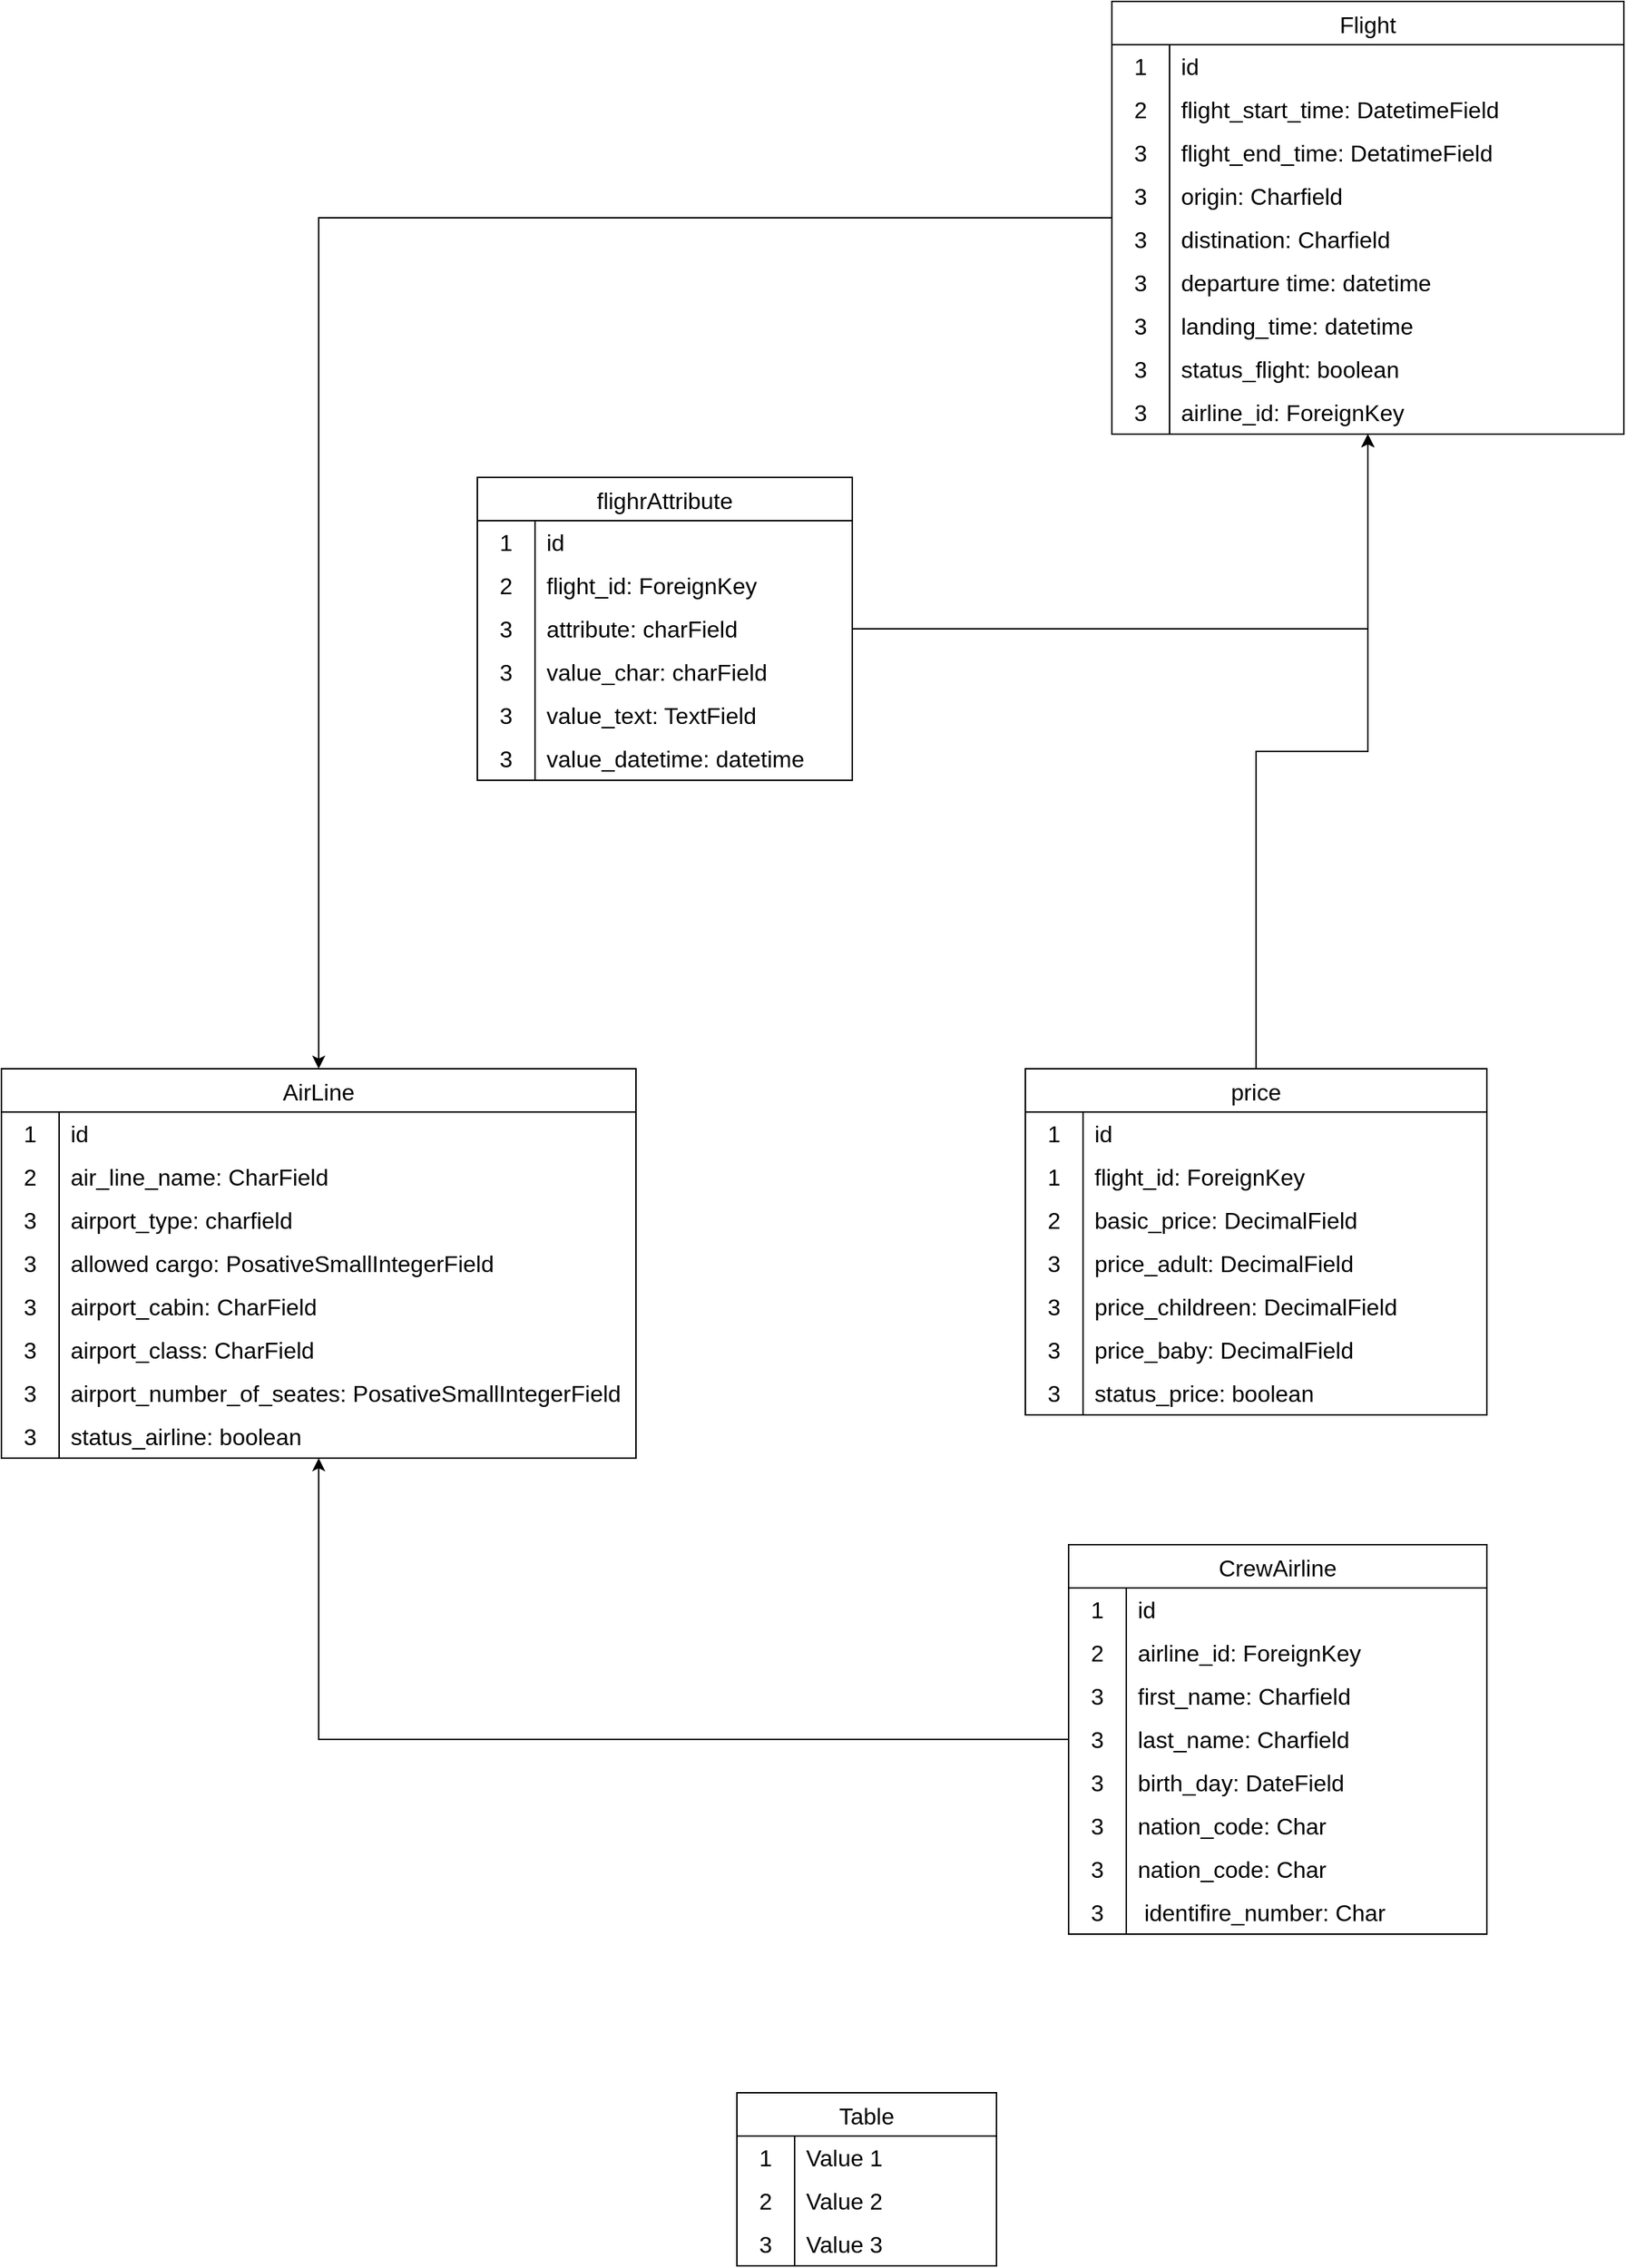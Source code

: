 <mxfile version="22.1.11" type="device">
  <diagram name="Page-1" id="PDwIBbPzkUpRuPKI7Tfd">
    <mxGraphModel dx="807" dy="2048" grid="1" gridSize="10" guides="1" tooltips="1" connect="1" arrows="1" fold="1" page="1" pageScale="1" pageWidth="850" pageHeight="1100" math="0" shadow="0">
      <root>
        <mxCell id="0" />
        <mxCell id="1" parent="0" />
        <mxCell id="KgHyJUjyDTd4CQBQtz7Q-69" style="edgeStyle=orthogonalEdgeStyle;rounded=0;orthogonalLoop=1;jettySize=auto;html=1;" edge="1" parent="1" source="1AEbzvdFoKIRBzBuiXER-100" target="KgHyJUjyDTd4CQBQtz7Q-26">
          <mxGeometry relative="1" as="geometry" />
        </mxCell>
        <mxCell id="1AEbzvdFoKIRBzBuiXER-100" value="flighrAttribute" style="shape=table;startSize=30;container=1;collapsible=0;childLayout=tableLayout;fixedRows=1;rowLines=0;fontStyle=0;strokeColor=default;fontSize=16;" parent="1" vertex="1">
          <mxGeometry x="370" y="-20" width="260" height="210" as="geometry" />
        </mxCell>
        <mxCell id="1AEbzvdFoKIRBzBuiXER-101" value="" style="shape=tableRow;horizontal=0;startSize=0;swimlaneHead=0;swimlaneBody=0;top=0;left=0;bottom=0;right=0;collapsible=0;dropTarget=0;fillColor=none;points=[[0,0.5],[1,0.5]];portConstraint=eastwest;strokeColor=inherit;fontSize=16;" parent="1AEbzvdFoKIRBzBuiXER-100" vertex="1">
          <mxGeometry y="30" width="260" height="30" as="geometry" />
        </mxCell>
        <mxCell id="1AEbzvdFoKIRBzBuiXER-102" value="1" style="shape=partialRectangle;html=1;whiteSpace=wrap;connectable=0;fillColor=none;top=0;left=0;bottom=0;right=0;overflow=hidden;pointerEvents=1;strokeColor=inherit;fontSize=16;" parent="1AEbzvdFoKIRBzBuiXER-101" vertex="1">
          <mxGeometry width="40" height="30" as="geometry">
            <mxRectangle width="40" height="30" as="alternateBounds" />
          </mxGeometry>
        </mxCell>
        <mxCell id="1AEbzvdFoKIRBzBuiXER-103" value="id" style="shape=partialRectangle;html=1;whiteSpace=wrap;connectable=0;fillColor=none;top=0;left=0;bottom=0;right=0;align=left;spacingLeft=6;overflow=hidden;strokeColor=inherit;fontSize=16;" parent="1AEbzvdFoKIRBzBuiXER-101" vertex="1">
          <mxGeometry x="40" width="220" height="30" as="geometry">
            <mxRectangle width="220" height="30" as="alternateBounds" />
          </mxGeometry>
        </mxCell>
        <mxCell id="1AEbzvdFoKIRBzBuiXER-104" value="" style="shape=tableRow;horizontal=0;startSize=0;swimlaneHead=0;swimlaneBody=0;top=0;left=0;bottom=0;right=0;collapsible=0;dropTarget=0;fillColor=none;points=[[0,0.5],[1,0.5]];portConstraint=eastwest;strokeColor=inherit;fontSize=16;" parent="1AEbzvdFoKIRBzBuiXER-100" vertex="1">
          <mxGeometry y="60" width="260" height="30" as="geometry" />
        </mxCell>
        <mxCell id="1AEbzvdFoKIRBzBuiXER-105" value="2" style="shape=partialRectangle;html=1;whiteSpace=wrap;connectable=0;fillColor=none;top=0;left=0;bottom=0;right=0;overflow=hidden;strokeColor=inherit;fontSize=16;" parent="1AEbzvdFoKIRBzBuiXER-104" vertex="1">
          <mxGeometry width="40" height="30" as="geometry">
            <mxRectangle width="40" height="30" as="alternateBounds" />
          </mxGeometry>
        </mxCell>
        <mxCell id="1AEbzvdFoKIRBzBuiXER-106" value="flight_id: ForeignKey" style="shape=partialRectangle;html=1;whiteSpace=wrap;connectable=0;fillColor=none;top=0;left=0;bottom=0;right=0;align=left;spacingLeft=6;overflow=hidden;strokeColor=inherit;fontSize=16;" parent="1AEbzvdFoKIRBzBuiXER-104" vertex="1">
          <mxGeometry x="40" width="220" height="30" as="geometry">
            <mxRectangle width="220" height="30" as="alternateBounds" />
          </mxGeometry>
        </mxCell>
        <mxCell id="1AEbzvdFoKIRBzBuiXER-107" value="" style="shape=tableRow;horizontal=0;startSize=0;swimlaneHead=0;swimlaneBody=0;top=0;left=0;bottom=0;right=0;collapsible=0;dropTarget=0;fillColor=none;points=[[0,0.5],[1,0.5]];portConstraint=eastwest;strokeColor=inherit;fontSize=16;" parent="1AEbzvdFoKIRBzBuiXER-100" vertex="1">
          <mxGeometry y="90" width="260" height="30" as="geometry" />
        </mxCell>
        <mxCell id="1AEbzvdFoKIRBzBuiXER-108" value="3" style="shape=partialRectangle;html=1;whiteSpace=wrap;connectable=0;fillColor=none;top=0;left=0;bottom=0;right=0;overflow=hidden;strokeColor=inherit;fontSize=16;" parent="1AEbzvdFoKIRBzBuiXER-107" vertex="1">
          <mxGeometry width="40" height="30" as="geometry">
            <mxRectangle width="40" height="30" as="alternateBounds" />
          </mxGeometry>
        </mxCell>
        <mxCell id="1AEbzvdFoKIRBzBuiXER-109" value="attribute: charField" style="shape=partialRectangle;html=1;whiteSpace=wrap;connectable=0;fillColor=none;top=0;left=0;bottom=0;right=0;align=left;spacingLeft=6;overflow=hidden;strokeColor=inherit;fontSize=16;" parent="1AEbzvdFoKIRBzBuiXER-107" vertex="1">
          <mxGeometry x="40" width="220" height="30" as="geometry">
            <mxRectangle width="220" height="30" as="alternateBounds" />
          </mxGeometry>
        </mxCell>
        <mxCell id="1AEbzvdFoKIRBzBuiXER-111" value="" style="shape=tableRow;horizontal=0;startSize=0;swimlaneHead=0;swimlaneBody=0;top=0;left=0;bottom=0;right=0;collapsible=0;dropTarget=0;fillColor=none;points=[[0,0.5],[1,0.5]];portConstraint=eastwest;strokeColor=inherit;fontSize=16;" parent="1AEbzvdFoKIRBzBuiXER-100" vertex="1">
          <mxGeometry y="120" width="260" height="30" as="geometry" />
        </mxCell>
        <mxCell id="1AEbzvdFoKIRBzBuiXER-112" value="3" style="shape=partialRectangle;html=1;whiteSpace=wrap;connectable=0;fillColor=none;top=0;left=0;bottom=0;right=0;overflow=hidden;strokeColor=inherit;fontSize=16;" parent="1AEbzvdFoKIRBzBuiXER-111" vertex="1">
          <mxGeometry width="40" height="30" as="geometry">
            <mxRectangle width="40" height="30" as="alternateBounds" />
          </mxGeometry>
        </mxCell>
        <mxCell id="1AEbzvdFoKIRBzBuiXER-113" value="value_char: charField" style="shape=partialRectangle;html=1;whiteSpace=wrap;connectable=0;fillColor=none;top=0;left=0;bottom=0;right=0;align=left;spacingLeft=6;overflow=hidden;strokeColor=inherit;fontSize=16;" parent="1AEbzvdFoKIRBzBuiXER-111" vertex="1">
          <mxGeometry x="40" width="220" height="30" as="geometry">
            <mxRectangle width="220" height="30" as="alternateBounds" />
          </mxGeometry>
        </mxCell>
        <mxCell id="dgAhitzL0VUzumJp4tl--3" value="" style="shape=tableRow;horizontal=0;startSize=0;swimlaneHead=0;swimlaneBody=0;top=0;left=0;bottom=0;right=0;collapsible=0;dropTarget=0;fillColor=none;points=[[0,0.5],[1,0.5]];portConstraint=eastwest;strokeColor=inherit;fontSize=16;" parent="1AEbzvdFoKIRBzBuiXER-100" vertex="1">
          <mxGeometry y="150" width="260" height="30" as="geometry" />
        </mxCell>
        <mxCell id="dgAhitzL0VUzumJp4tl--4" value="3" style="shape=partialRectangle;html=1;whiteSpace=wrap;connectable=0;fillColor=none;top=0;left=0;bottom=0;right=0;overflow=hidden;strokeColor=inherit;fontSize=16;" parent="dgAhitzL0VUzumJp4tl--3" vertex="1">
          <mxGeometry width="40" height="30" as="geometry">
            <mxRectangle width="40" height="30" as="alternateBounds" />
          </mxGeometry>
        </mxCell>
        <mxCell id="dgAhitzL0VUzumJp4tl--5" value="value_text: TextField" style="shape=partialRectangle;html=1;whiteSpace=wrap;connectable=0;fillColor=none;top=0;left=0;bottom=0;right=0;align=left;spacingLeft=6;overflow=hidden;strokeColor=inherit;fontSize=16;" parent="dgAhitzL0VUzumJp4tl--3" vertex="1">
          <mxGeometry x="40" width="220" height="30" as="geometry">
            <mxRectangle width="220" height="30" as="alternateBounds" />
          </mxGeometry>
        </mxCell>
        <mxCell id="dgAhitzL0VUzumJp4tl--6" value="" style="shape=tableRow;horizontal=0;startSize=0;swimlaneHead=0;swimlaneBody=0;top=0;left=0;bottom=0;right=0;collapsible=0;dropTarget=0;fillColor=none;points=[[0,0.5],[1,0.5]];portConstraint=eastwest;strokeColor=inherit;fontSize=16;" parent="1AEbzvdFoKIRBzBuiXER-100" vertex="1">
          <mxGeometry y="180" width="260" height="30" as="geometry" />
        </mxCell>
        <mxCell id="dgAhitzL0VUzumJp4tl--7" value="3" style="shape=partialRectangle;html=1;whiteSpace=wrap;connectable=0;fillColor=none;top=0;left=0;bottom=0;right=0;overflow=hidden;strokeColor=inherit;fontSize=16;" parent="dgAhitzL0VUzumJp4tl--6" vertex="1">
          <mxGeometry width="40" height="30" as="geometry">
            <mxRectangle width="40" height="30" as="alternateBounds" />
          </mxGeometry>
        </mxCell>
        <mxCell id="dgAhitzL0VUzumJp4tl--8" value="value_datetime: datetime" style="shape=partialRectangle;html=1;whiteSpace=wrap;connectable=0;fillColor=none;top=0;left=0;bottom=0;right=0;align=left;spacingLeft=6;overflow=hidden;strokeColor=inherit;fontSize=16;" parent="dgAhitzL0VUzumJp4tl--6" vertex="1">
          <mxGeometry x="40" width="220" height="30" as="geometry">
            <mxRectangle width="220" height="30" as="alternateBounds" />
          </mxGeometry>
        </mxCell>
        <mxCell id="1AEbzvdFoKIRBzBuiXER-117" value="AirLine" style="shape=table;startSize=30;container=1;collapsible=0;childLayout=tableLayout;fixedRows=1;rowLines=0;fontStyle=0;strokeColor=default;fontSize=16;" parent="1" vertex="1">
          <mxGeometry x="40" y="390" width="440" height="270.0" as="geometry" />
        </mxCell>
        <mxCell id="1AEbzvdFoKIRBzBuiXER-118" value="" style="shape=tableRow;horizontal=0;startSize=0;swimlaneHead=0;swimlaneBody=0;top=0;left=0;bottom=0;right=0;collapsible=0;dropTarget=0;fillColor=none;points=[[0,0.5],[1,0.5]];portConstraint=eastwest;strokeColor=inherit;fontSize=16;" parent="1AEbzvdFoKIRBzBuiXER-117" vertex="1">
          <mxGeometry y="30" width="440" height="30" as="geometry" />
        </mxCell>
        <mxCell id="1AEbzvdFoKIRBzBuiXER-119" value="1" style="shape=partialRectangle;html=1;whiteSpace=wrap;connectable=0;fillColor=none;top=0;left=0;bottom=0;right=0;overflow=hidden;pointerEvents=1;strokeColor=inherit;fontSize=16;" parent="1AEbzvdFoKIRBzBuiXER-118" vertex="1">
          <mxGeometry width="40" height="30" as="geometry">
            <mxRectangle width="40" height="30" as="alternateBounds" />
          </mxGeometry>
        </mxCell>
        <mxCell id="1AEbzvdFoKIRBzBuiXER-120" value="id" style="shape=partialRectangle;html=1;whiteSpace=wrap;connectable=0;fillColor=none;top=0;left=0;bottom=0;right=0;align=left;spacingLeft=6;overflow=hidden;strokeColor=inherit;fontSize=16;" parent="1AEbzvdFoKIRBzBuiXER-118" vertex="1">
          <mxGeometry x="40" width="400" height="30" as="geometry">
            <mxRectangle width="400" height="30" as="alternateBounds" />
          </mxGeometry>
        </mxCell>
        <mxCell id="1AEbzvdFoKIRBzBuiXER-121" value="" style="shape=tableRow;horizontal=0;startSize=0;swimlaneHead=0;swimlaneBody=0;top=0;left=0;bottom=0;right=0;collapsible=0;dropTarget=0;fillColor=none;points=[[0,0.5],[1,0.5]];portConstraint=eastwest;strokeColor=inherit;fontSize=16;" parent="1AEbzvdFoKIRBzBuiXER-117" vertex="1">
          <mxGeometry y="60" width="440" height="30" as="geometry" />
        </mxCell>
        <mxCell id="1AEbzvdFoKIRBzBuiXER-122" value="2" style="shape=partialRectangle;html=1;whiteSpace=wrap;connectable=0;fillColor=none;top=0;left=0;bottom=0;right=0;overflow=hidden;strokeColor=inherit;fontSize=16;" parent="1AEbzvdFoKIRBzBuiXER-121" vertex="1">
          <mxGeometry width="40" height="30" as="geometry">
            <mxRectangle width="40" height="30" as="alternateBounds" />
          </mxGeometry>
        </mxCell>
        <mxCell id="1AEbzvdFoKIRBzBuiXER-123" value="air_line_name: CharField" style="shape=partialRectangle;html=1;whiteSpace=wrap;connectable=0;fillColor=none;top=0;left=0;bottom=0;right=0;align=left;spacingLeft=6;overflow=hidden;strokeColor=inherit;fontSize=16;" parent="1AEbzvdFoKIRBzBuiXER-121" vertex="1">
          <mxGeometry x="40" width="400" height="30" as="geometry">
            <mxRectangle width="400" height="30" as="alternateBounds" />
          </mxGeometry>
        </mxCell>
        <mxCell id="1AEbzvdFoKIRBzBuiXER-124" value="" style="shape=tableRow;horizontal=0;startSize=0;swimlaneHead=0;swimlaneBody=0;top=0;left=0;bottom=0;right=0;collapsible=0;dropTarget=0;fillColor=none;points=[[0,0.5],[1,0.5]];portConstraint=eastwest;strokeColor=inherit;fontSize=16;" parent="1AEbzvdFoKIRBzBuiXER-117" vertex="1">
          <mxGeometry y="90" width="440" height="30" as="geometry" />
        </mxCell>
        <mxCell id="1AEbzvdFoKIRBzBuiXER-125" value="3" style="shape=partialRectangle;html=1;whiteSpace=wrap;connectable=0;fillColor=none;top=0;left=0;bottom=0;right=0;overflow=hidden;strokeColor=inherit;fontSize=16;" parent="1AEbzvdFoKIRBzBuiXER-124" vertex="1">
          <mxGeometry width="40" height="30" as="geometry">
            <mxRectangle width="40" height="30" as="alternateBounds" />
          </mxGeometry>
        </mxCell>
        <mxCell id="1AEbzvdFoKIRBzBuiXER-126" value="airport_type: charfield" style="shape=partialRectangle;html=1;whiteSpace=wrap;connectable=0;fillColor=none;top=0;left=0;bottom=0;right=0;align=left;spacingLeft=6;overflow=hidden;strokeColor=inherit;fontSize=16;" parent="1AEbzvdFoKIRBzBuiXER-124" vertex="1">
          <mxGeometry x="40" width="400" height="30" as="geometry">
            <mxRectangle width="400" height="30" as="alternateBounds" />
          </mxGeometry>
        </mxCell>
        <mxCell id="1AEbzvdFoKIRBzBuiXER-127" value="" style="shape=tableRow;horizontal=0;startSize=0;swimlaneHead=0;swimlaneBody=0;top=0;left=0;bottom=0;right=0;collapsible=0;dropTarget=0;fillColor=none;points=[[0,0.5],[1,0.5]];portConstraint=eastwest;strokeColor=inherit;fontSize=16;" parent="1AEbzvdFoKIRBzBuiXER-117" vertex="1">
          <mxGeometry y="120" width="440" height="30" as="geometry" />
        </mxCell>
        <mxCell id="1AEbzvdFoKIRBzBuiXER-128" value="3" style="shape=partialRectangle;html=1;whiteSpace=wrap;connectable=0;fillColor=none;top=0;left=0;bottom=0;right=0;overflow=hidden;strokeColor=inherit;fontSize=16;" parent="1AEbzvdFoKIRBzBuiXER-127" vertex="1">
          <mxGeometry width="40" height="30" as="geometry">
            <mxRectangle width="40" height="30" as="alternateBounds" />
          </mxGeometry>
        </mxCell>
        <mxCell id="1AEbzvdFoKIRBzBuiXER-129" value="allowed cargo: PosativeSmallIntegerField" style="shape=partialRectangle;html=1;whiteSpace=wrap;connectable=0;fillColor=none;top=0;left=0;bottom=0;right=0;align=left;spacingLeft=6;overflow=hidden;strokeColor=inherit;fontSize=16;" parent="1AEbzvdFoKIRBzBuiXER-127" vertex="1">
          <mxGeometry x="40" width="400" height="30" as="geometry">
            <mxRectangle width="400" height="30" as="alternateBounds" />
          </mxGeometry>
        </mxCell>
        <mxCell id="1AEbzvdFoKIRBzBuiXER-130" value="" style="shape=tableRow;horizontal=0;startSize=0;swimlaneHead=0;swimlaneBody=0;top=0;left=0;bottom=0;right=0;collapsible=0;dropTarget=0;fillColor=none;points=[[0,0.5],[1,0.5]];portConstraint=eastwest;strokeColor=inherit;fontSize=16;" parent="1AEbzvdFoKIRBzBuiXER-117" vertex="1">
          <mxGeometry y="150" width="440" height="30" as="geometry" />
        </mxCell>
        <mxCell id="1AEbzvdFoKIRBzBuiXER-131" value="3" style="shape=partialRectangle;html=1;whiteSpace=wrap;connectable=0;fillColor=none;top=0;left=0;bottom=0;right=0;overflow=hidden;strokeColor=inherit;fontSize=16;" parent="1AEbzvdFoKIRBzBuiXER-130" vertex="1">
          <mxGeometry width="40" height="30" as="geometry">
            <mxRectangle width="40" height="30" as="alternateBounds" />
          </mxGeometry>
        </mxCell>
        <mxCell id="1AEbzvdFoKIRBzBuiXER-132" value="airport_cabin: CharField" style="shape=partialRectangle;html=1;whiteSpace=wrap;connectable=0;fillColor=none;top=0;left=0;bottom=0;right=0;align=left;spacingLeft=6;overflow=hidden;strokeColor=inherit;fontSize=16;" parent="1AEbzvdFoKIRBzBuiXER-130" vertex="1">
          <mxGeometry x="40" width="400" height="30" as="geometry">
            <mxRectangle width="400" height="30" as="alternateBounds" />
          </mxGeometry>
        </mxCell>
        <mxCell id="1AEbzvdFoKIRBzBuiXER-133" value="" style="shape=tableRow;horizontal=0;startSize=0;swimlaneHead=0;swimlaneBody=0;top=0;left=0;bottom=0;right=0;collapsible=0;dropTarget=0;fillColor=none;points=[[0,0.5],[1,0.5]];portConstraint=eastwest;strokeColor=inherit;fontSize=16;" parent="1AEbzvdFoKIRBzBuiXER-117" vertex="1">
          <mxGeometry y="180" width="440" height="30" as="geometry" />
        </mxCell>
        <mxCell id="1AEbzvdFoKIRBzBuiXER-134" value="3" style="shape=partialRectangle;html=1;whiteSpace=wrap;connectable=0;fillColor=none;top=0;left=0;bottom=0;right=0;overflow=hidden;strokeColor=inherit;fontSize=16;" parent="1AEbzvdFoKIRBzBuiXER-133" vertex="1">
          <mxGeometry width="40" height="30" as="geometry">
            <mxRectangle width="40" height="30" as="alternateBounds" />
          </mxGeometry>
        </mxCell>
        <mxCell id="1AEbzvdFoKIRBzBuiXER-135" value="airport_class: CharField" style="shape=partialRectangle;html=1;whiteSpace=wrap;connectable=0;fillColor=none;top=0;left=0;bottom=0;right=0;align=left;spacingLeft=6;overflow=hidden;strokeColor=inherit;fontSize=16;" parent="1AEbzvdFoKIRBzBuiXER-133" vertex="1">
          <mxGeometry x="40" width="400" height="30" as="geometry">
            <mxRectangle width="400" height="30" as="alternateBounds" />
          </mxGeometry>
        </mxCell>
        <mxCell id="1AEbzvdFoKIRBzBuiXER-140" value="" style="shape=tableRow;horizontal=0;startSize=0;swimlaneHead=0;swimlaneBody=0;top=0;left=0;bottom=0;right=0;collapsible=0;dropTarget=0;fillColor=none;points=[[0,0.5],[1,0.5]];portConstraint=eastwest;strokeColor=inherit;fontSize=16;" parent="1AEbzvdFoKIRBzBuiXER-117" vertex="1">
          <mxGeometry y="210" width="440" height="30" as="geometry" />
        </mxCell>
        <mxCell id="1AEbzvdFoKIRBzBuiXER-141" value="3" style="shape=partialRectangle;html=1;whiteSpace=wrap;connectable=0;fillColor=none;top=0;left=0;bottom=0;right=0;overflow=hidden;strokeColor=inherit;fontSize=16;" parent="1AEbzvdFoKIRBzBuiXER-140" vertex="1">
          <mxGeometry width="40" height="30" as="geometry">
            <mxRectangle width="40" height="30" as="alternateBounds" />
          </mxGeometry>
        </mxCell>
        <mxCell id="1AEbzvdFoKIRBzBuiXER-142" value="airport_number_of_seates: PosativeSmallIntegerField" style="shape=partialRectangle;html=1;whiteSpace=wrap;connectable=0;fillColor=none;top=0;left=0;bottom=0;right=0;align=left;spacingLeft=6;overflow=hidden;strokeColor=inherit;fontSize=16;" parent="1AEbzvdFoKIRBzBuiXER-140" vertex="1">
          <mxGeometry x="40" width="400" height="30" as="geometry">
            <mxRectangle width="400" height="30" as="alternateBounds" />
          </mxGeometry>
        </mxCell>
        <mxCell id="dgAhitzL0VUzumJp4tl--26" value="" style="shape=tableRow;horizontal=0;startSize=0;swimlaneHead=0;swimlaneBody=0;top=0;left=0;bottom=0;right=0;collapsible=0;dropTarget=0;fillColor=none;points=[[0,0.5],[1,0.5]];portConstraint=eastwest;strokeColor=inherit;fontSize=16;" parent="1AEbzvdFoKIRBzBuiXER-117" vertex="1">
          <mxGeometry y="240" width="440" height="30" as="geometry" />
        </mxCell>
        <mxCell id="dgAhitzL0VUzumJp4tl--27" value="3" style="shape=partialRectangle;html=1;whiteSpace=wrap;connectable=0;fillColor=none;top=0;left=0;bottom=0;right=0;overflow=hidden;strokeColor=inherit;fontSize=16;" parent="dgAhitzL0VUzumJp4tl--26" vertex="1">
          <mxGeometry width="40" height="30" as="geometry">
            <mxRectangle width="40" height="30" as="alternateBounds" />
          </mxGeometry>
        </mxCell>
        <mxCell id="dgAhitzL0VUzumJp4tl--28" value="status_airline: boolean" style="shape=partialRectangle;html=1;whiteSpace=wrap;connectable=0;fillColor=none;top=0;left=0;bottom=0;right=0;align=left;spacingLeft=6;overflow=hidden;strokeColor=inherit;fontSize=16;" parent="dgAhitzL0VUzumJp4tl--26" vertex="1">
          <mxGeometry x="40" width="400" height="30" as="geometry">
            <mxRectangle width="400" height="30" as="alternateBounds" />
          </mxGeometry>
        </mxCell>
        <mxCell id="KgHyJUjyDTd4CQBQtz7Q-67" style="edgeStyle=orthogonalEdgeStyle;rounded=0;orthogonalLoop=1;jettySize=auto;html=1;" edge="1" parent="1" source="1AEbzvdFoKIRBzBuiXER-143" target="KgHyJUjyDTd4CQBQtz7Q-26">
          <mxGeometry relative="1" as="geometry" />
        </mxCell>
        <mxCell id="1AEbzvdFoKIRBzBuiXER-143" value="price" style="shape=table;startSize=30;container=1;collapsible=0;childLayout=tableLayout;fixedRows=1;rowLines=0;fontStyle=0;strokeColor=default;fontSize=16;" parent="1" vertex="1">
          <mxGeometry x="750" y="390" width="320" height="240" as="geometry" />
        </mxCell>
        <mxCell id="1AEbzvdFoKIRBzBuiXER-144" value="" style="shape=tableRow;horizontal=0;startSize=0;swimlaneHead=0;swimlaneBody=0;top=0;left=0;bottom=0;right=0;collapsible=0;dropTarget=0;fillColor=none;points=[[0,0.5],[1,0.5]];portConstraint=eastwest;strokeColor=inherit;fontSize=16;" parent="1AEbzvdFoKIRBzBuiXER-143" vertex="1">
          <mxGeometry y="30" width="320" height="30" as="geometry" />
        </mxCell>
        <mxCell id="1AEbzvdFoKIRBzBuiXER-145" value="1" style="shape=partialRectangle;html=1;whiteSpace=wrap;connectable=0;fillColor=none;top=0;left=0;bottom=0;right=0;overflow=hidden;pointerEvents=1;strokeColor=inherit;fontSize=16;" parent="1AEbzvdFoKIRBzBuiXER-144" vertex="1">
          <mxGeometry width="40" height="30" as="geometry">
            <mxRectangle width="40" height="30" as="alternateBounds" />
          </mxGeometry>
        </mxCell>
        <mxCell id="1AEbzvdFoKIRBzBuiXER-146" value="id" style="shape=partialRectangle;html=1;whiteSpace=wrap;connectable=0;fillColor=none;top=0;left=0;bottom=0;right=0;align=left;spacingLeft=6;overflow=hidden;strokeColor=inherit;fontSize=16;" parent="1AEbzvdFoKIRBzBuiXER-144" vertex="1">
          <mxGeometry x="40" width="280" height="30" as="geometry">
            <mxRectangle width="280" height="30" as="alternateBounds" />
          </mxGeometry>
        </mxCell>
        <mxCell id="G3TxH3M9gKs3RpTMdROl-44" value="" style="shape=tableRow;horizontal=0;startSize=0;swimlaneHead=0;swimlaneBody=0;top=0;left=0;bottom=0;right=0;collapsible=0;dropTarget=0;fillColor=none;points=[[0,0.5],[1,0.5]];portConstraint=eastwest;strokeColor=inherit;fontSize=16;" parent="1AEbzvdFoKIRBzBuiXER-143" vertex="1">
          <mxGeometry y="60" width="320" height="30" as="geometry" />
        </mxCell>
        <mxCell id="G3TxH3M9gKs3RpTMdROl-45" value="1" style="shape=partialRectangle;html=1;whiteSpace=wrap;connectable=0;fillColor=none;top=0;left=0;bottom=0;right=0;overflow=hidden;pointerEvents=1;strokeColor=inherit;fontSize=16;" parent="G3TxH3M9gKs3RpTMdROl-44" vertex="1">
          <mxGeometry width="40" height="30" as="geometry">
            <mxRectangle width="40" height="30" as="alternateBounds" />
          </mxGeometry>
        </mxCell>
        <mxCell id="G3TxH3M9gKs3RpTMdROl-46" value="flight_id: ForeignKey" style="shape=partialRectangle;html=1;whiteSpace=wrap;connectable=0;fillColor=none;top=0;left=0;bottom=0;right=0;align=left;spacingLeft=6;overflow=hidden;strokeColor=inherit;fontSize=16;" parent="G3TxH3M9gKs3RpTMdROl-44" vertex="1">
          <mxGeometry x="40" width="280" height="30" as="geometry">
            <mxRectangle width="280" height="30" as="alternateBounds" />
          </mxGeometry>
        </mxCell>
        <mxCell id="1AEbzvdFoKIRBzBuiXER-147" value="" style="shape=tableRow;horizontal=0;startSize=0;swimlaneHead=0;swimlaneBody=0;top=0;left=0;bottom=0;right=0;collapsible=0;dropTarget=0;fillColor=none;points=[[0,0.5],[1,0.5]];portConstraint=eastwest;strokeColor=inherit;fontSize=16;" parent="1AEbzvdFoKIRBzBuiXER-143" vertex="1">
          <mxGeometry y="90" width="320" height="30" as="geometry" />
        </mxCell>
        <mxCell id="1AEbzvdFoKIRBzBuiXER-148" value="2" style="shape=partialRectangle;html=1;whiteSpace=wrap;connectable=0;fillColor=none;top=0;left=0;bottom=0;right=0;overflow=hidden;strokeColor=inherit;fontSize=16;" parent="1AEbzvdFoKIRBzBuiXER-147" vertex="1">
          <mxGeometry width="40" height="30" as="geometry">
            <mxRectangle width="40" height="30" as="alternateBounds" />
          </mxGeometry>
        </mxCell>
        <mxCell id="1AEbzvdFoKIRBzBuiXER-149" value="basic_price: DecimalField" style="shape=partialRectangle;html=1;whiteSpace=wrap;connectable=0;fillColor=none;top=0;left=0;bottom=0;right=0;align=left;spacingLeft=6;overflow=hidden;strokeColor=inherit;fontSize=16;" parent="1AEbzvdFoKIRBzBuiXER-147" vertex="1">
          <mxGeometry x="40" width="280" height="30" as="geometry">
            <mxRectangle width="280" height="30" as="alternateBounds" />
          </mxGeometry>
        </mxCell>
        <mxCell id="1AEbzvdFoKIRBzBuiXER-157" value="" style="shape=tableRow;horizontal=0;startSize=0;swimlaneHead=0;swimlaneBody=0;top=0;left=0;bottom=0;right=0;collapsible=0;dropTarget=0;fillColor=none;points=[[0,0.5],[1,0.5]];portConstraint=eastwest;strokeColor=inherit;fontSize=16;" parent="1AEbzvdFoKIRBzBuiXER-143" vertex="1">
          <mxGeometry y="120" width="320" height="30" as="geometry" />
        </mxCell>
        <mxCell id="1AEbzvdFoKIRBzBuiXER-158" value="3" style="shape=partialRectangle;html=1;whiteSpace=wrap;connectable=0;fillColor=none;top=0;left=0;bottom=0;right=0;overflow=hidden;strokeColor=inherit;fontSize=16;" parent="1AEbzvdFoKIRBzBuiXER-157" vertex="1">
          <mxGeometry width="40" height="30" as="geometry">
            <mxRectangle width="40" height="30" as="alternateBounds" />
          </mxGeometry>
        </mxCell>
        <mxCell id="1AEbzvdFoKIRBzBuiXER-159" value="price_adult:‌ DecimalField" style="shape=partialRectangle;html=1;whiteSpace=wrap;connectable=0;fillColor=none;top=0;left=0;bottom=0;right=0;align=left;spacingLeft=6;overflow=hidden;strokeColor=inherit;fontSize=16;" parent="1AEbzvdFoKIRBzBuiXER-157" vertex="1">
          <mxGeometry x="40" width="280" height="30" as="geometry">
            <mxRectangle width="280" height="30" as="alternateBounds" />
          </mxGeometry>
        </mxCell>
        <mxCell id="1AEbzvdFoKIRBzBuiXER-160" value="" style="shape=tableRow;horizontal=0;startSize=0;swimlaneHead=0;swimlaneBody=0;top=0;left=0;bottom=0;right=0;collapsible=0;dropTarget=0;fillColor=none;points=[[0,0.5],[1,0.5]];portConstraint=eastwest;strokeColor=inherit;fontSize=16;" parent="1AEbzvdFoKIRBzBuiXER-143" vertex="1">
          <mxGeometry y="150" width="320" height="30" as="geometry" />
        </mxCell>
        <mxCell id="1AEbzvdFoKIRBzBuiXER-161" value="3" style="shape=partialRectangle;html=1;whiteSpace=wrap;connectable=0;fillColor=none;top=0;left=0;bottom=0;right=0;overflow=hidden;strokeColor=inherit;fontSize=16;" parent="1AEbzvdFoKIRBzBuiXER-160" vertex="1">
          <mxGeometry width="40" height="30" as="geometry">
            <mxRectangle width="40" height="30" as="alternateBounds" />
          </mxGeometry>
        </mxCell>
        <mxCell id="1AEbzvdFoKIRBzBuiXER-162" value="price_childreen: DecimalField" style="shape=partialRectangle;html=1;whiteSpace=wrap;connectable=0;fillColor=none;top=0;left=0;bottom=0;right=0;align=left;spacingLeft=6;overflow=hidden;strokeColor=inherit;fontSize=16;" parent="1AEbzvdFoKIRBzBuiXER-160" vertex="1">
          <mxGeometry x="40" width="280" height="30" as="geometry">
            <mxRectangle width="280" height="30" as="alternateBounds" />
          </mxGeometry>
        </mxCell>
        <mxCell id="1AEbzvdFoKIRBzBuiXER-169" value="" style="shape=tableRow;horizontal=0;startSize=0;swimlaneHead=0;swimlaneBody=0;top=0;left=0;bottom=0;right=0;collapsible=0;dropTarget=0;fillColor=none;points=[[0,0.5],[1,0.5]];portConstraint=eastwest;strokeColor=inherit;fontSize=16;" parent="1AEbzvdFoKIRBzBuiXER-143" vertex="1">
          <mxGeometry y="180" width="320" height="30" as="geometry" />
        </mxCell>
        <mxCell id="1AEbzvdFoKIRBzBuiXER-170" value="3" style="shape=partialRectangle;html=1;whiteSpace=wrap;connectable=0;fillColor=none;top=0;left=0;bottom=0;right=0;overflow=hidden;strokeColor=inherit;fontSize=16;" parent="1AEbzvdFoKIRBzBuiXER-169" vertex="1">
          <mxGeometry width="40" height="30" as="geometry">
            <mxRectangle width="40" height="30" as="alternateBounds" />
          </mxGeometry>
        </mxCell>
        <mxCell id="1AEbzvdFoKIRBzBuiXER-171" value="price_baby: DecimalField" style="shape=partialRectangle;html=1;whiteSpace=wrap;connectable=0;fillColor=none;top=0;left=0;bottom=0;right=0;align=left;spacingLeft=6;overflow=hidden;strokeColor=inherit;fontSize=16;" parent="1AEbzvdFoKIRBzBuiXER-169" vertex="1">
          <mxGeometry x="40" width="280" height="30" as="geometry">
            <mxRectangle width="280" height="30" as="alternateBounds" />
          </mxGeometry>
        </mxCell>
        <mxCell id="dgAhitzL0VUzumJp4tl--32" value="" style="shape=tableRow;horizontal=0;startSize=0;swimlaneHead=0;swimlaneBody=0;top=0;left=0;bottom=0;right=0;collapsible=0;dropTarget=0;fillColor=none;points=[[0,0.5],[1,0.5]];portConstraint=eastwest;strokeColor=inherit;fontSize=16;" parent="1AEbzvdFoKIRBzBuiXER-143" vertex="1">
          <mxGeometry y="210" width="320" height="30" as="geometry" />
        </mxCell>
        <mxCell id="dgAhitzL0VUzumJp4tl--33" value="3" style="shape=partialRectangle;html=1;whiteSpace=wrap;connectable=0;fillColor=none;top=0;left=0;bottom=0;right=0;overflow=hidden;strokeColor=inherit;fontSize=16;" parent="dgAhitzL0VUzumJp4tl--32" vertex="1">
          <mxGeometry width="40" height="30" as="geometry">
            <mxRectangle width="40" height="30" as="alternateBounds" />
          </mxGeometry>
        </mxCell>
        <mxCell id="dgAhitzL0VUzumJp4tl--34" value="status_price: boolean" style="shape=partialRectangle;html=1;whiteSpace=wrap;connectable=0;fillColor=none;top=0;left=0;bottom=0;right=0;align=left;spacingLeft=6;overflow=hidden;strokeColor=inherit;fontSize=16;" parent="dgAhitzL0VUzumJp4tl--32" vertex="1">
          <mxGeometry x="40" width="280" height="30" as="geometry">
            <mxRectangle width="280" height="30" as="alternateBounds" />
          </mxGeometry>
        </mxCell>
        <mxCell id="dgAhitzL0VUzumJp4tl--19" style="edgeStyle=orthogonalEdgeStyle;rounded=0;orthogonalLoop=1;jettySize=auto;html=1;" parent="1" source="dgAhitzL0VUzumJp4tl--9" target="1AEbzvdFoKIRBzBuiXER-117" edge="1">
          <mxGeometry relative="1" as="geometry" />
        </mxCell>
        <mxCell id="dgAhitzL0VUzumJp4tl--9" value="CrewAirline" style="shape=table;startSize=30;container=1;collapsible=0;childLayout=tableLayout;fixedRows=1;rowLines=0;fontStyle=0;strokeColor=default;fontSize=16;" parent="1" vertex="1">
          <mxGeometry x="780" y="720" width="290" height="270" as="geometry" />
        </mxCell>
        <mxCell id="dgAhitzL0VUzumJp4tl--10" value="" style="shape=tableRow;horizontal=0;startSize=0;swimlaneHead=0;swimlaneBody=0;top=0;left=0;bottom=0;right=0;collapsible=0;dropTarget=0;fillColor=none;points=[[0,0.5],[1,0.5]];portConstraint=eastwest;strokeColor=inherit;fontSize=16;" parent="dgAhitzL0VUzumJp4tl--9" vertex="1">
          <mxGeometry y="30" width="290" height="30" as="geometry" />
        </mxCell>
        <mxCell id="dgAhitzL0VUzumJp4tl--11" value="1" style="shape=partialRectangle;html=1;whiteSpace=wrap;connectable=0;fillColor=none;top=0;left=0;bottom=0;right=0;overflow=hidden;pointerEvents=1;strokeColor=inherit;fontSize=16;" parent="dgAhitzL0VUzumJp4tl--10" vertex="1">
          <mxGeometry width="40" height="30" as="geometry">
            <mxRectangle width="40" height="30" as="alternateBounds" />
          </mxGeometry>
        </mxCell>
        <mxCell id="dgAhitzL0VUzumJp4tl--12" value="id" style="shape=partialRectangle;html=1;whiteSpace=wrap;connectable=0;fillColor=none;top=0;left=0;bottom=0;right=0;align=left;spacingLeft=6;overflow=hidden;strokeColor=inherit;fontSize=16;" parent="dgAhitzL0VUzumJp4tl--10" vertex="1">
          <mxGeometry x="40" width="250" height="30" as="geometry">
            <mxRectangle width="250" height="30" as="alternateBounds" />
          </mxGeometry>
        </mxCell>
        <mxCell id="dgAhitzL0VUzumJp4tl--13" value="" style="shape=tableRow;horizontal=0;startSize=0;swimlaneHead=0;swimlaneBody=0;top=0;left=0;bottom=0;right=0;collapsible=0;dropTarget=0;fillColor=none;points=[[0,0.5],[1,0.5]];portConstraint=eastwest;strokeColor=inherit;fontSize=16;" parent="dgAhitzL0VUzumJp4tl--9" vertex="1">
          <mxGeometry y="60" width="290" height="30" as="geometry" />
        </mxCell>
        <mxCell id="dgAhitzL0VUzumJp4tl--14" value="2" style="shape=partialRectangle;html=1;whiteSpace=wrap;connectable=0;fillColor=none;top=0;left=0;bottom=0;right=0;overflow=hidden;strokeColor=inherit;fontSize=16;" parent="dgAhitzL0VUzumJp4tl--13" vertex="1">
          <mxGeometry width="40" height="30" as="geometry">
            <mxRectangle width="40" height="30" as="alternateBounds" />
          </mxGeometry>
        </mxCell>
        <mxCell id="dgAhitzL0VUzumJp4tl--15" value="airline_id: ForeignKey" style="shape=partialRectangle;html=1;whiteSpace=wrap;connectable=0;fillColor=none;top=0;left=0;bottom=0;right=0;align=left;spacingLeft=6;overflow=hidden;strokeColor=inherit;fontSize=16;" parent="dgAhitzL0VUzumJp4tl--13" vertex="1">
          <mxGeometry x="40" width="250" height="30" as="geometry">
            <mxRectangle width="250" height="30" as="alternateBounds" />
          </mxGeometry>
        </mxCell>
        <mxCell id="dgAhitzL0VUzumJp4tl--16" value="" style="shape=tableRow;horizontal=0;startSize=0;swimlaneHead=0;swimlaneBody=0;top=0;left=0;bottom=0;right=0;collapsible=0;dropTarget=0;fillColor=none;points=[[0,0.5],[1,0.5]];portConstraint=eastwest;strokeColor=inherit;fontSize=16;" parent="dgAhitzL0VUzumJp4tl--9" vertex="1">
          <mxGeometry y="90" width="290" height="30" as="geometry" />
        </mxCell>
        <mxCell id="dgAhitzL0VUzumJp4tl--17" value="3" style="shape=partialRectangle;html=1;whiteSpace=wrap;connectable=0;fillColor=none;top=0;left=0;bottom=0;right=0;overflow=hidden;strokeColor=inherit;fontSize=16;" parent="dgAhitzL0VUzumJp4tl--16" vertex="1">
          <mxGeometry width="40" height="30" as="geometry">
            <mxRectangle width="40" height="30" as="alternateBounds" />
          </mxGeometry>
        </mxCell>
        <mxCell id="dgAhitzL0VUzumJp4tl--18" value="first_name: Charfield" style="shape=partialRectangle;html=1;whiteSpace=wrap;connectable=0;fillColor=none;top=0;left=0;bottom=0;right=0;align=left;spacingLeft=6;overflow=hidden;strokeColor=inherit;fontSize=16;" parent="dgAhitzL0VUzumJp4tl--16" vertex="1">
          <mxGeometry x="40" width="250" height="30" as="geometry">
            <mxRectangle width="250" height="30" as="alternateBounds" />
          </mxGeometry>
        </mxCell>
        <mxCell id="dgAhitzL0VUzumJp4tl--20" value="" style="shape=tableRow;horizontal=0;startSize=0;swimlaneHead=0;swimlaneBody=0;top=0;left=0;bottom=0;right=0;collapsible=0;dropTarget=0;fillColor=none;points=[[0,0.5],[1,0.5]];portConstraint=eastwest;strokeColor=inherit;fontSize=16;" parent="dgAhitzL0VUzumJp4tl--9" vertex="1">
          <mxGeometry y="120" width="290" height="30" as="geometry" />
        </mxCell>
        <mxCell id="dgAhitzL0VUzumJp4tl--21" value="3" style="shape=partialRectangle;html=1;whiteSpace=wrap;connectable=0;fillColor=none;top=0;left=0;bottom=0;right=0;overflow=hidden;strokeColor=inherit;fontSize=16;" parent="dgAhitzL0VUzumJp4tl--20" vertex="1">
          <mxGeometry width="40" height="30" as="geometry">
            <mxRectangle width="40" height="30" as="alternateBounds" />
          </mxGeometry>
        </mxCell>
        <mxCell id="dgAhitzL0VUzumJp4tl--22" value="last_name: Charfield" style="shape=partialRectangle;html=1;whiteSpace=wrap;connectable=0;fillColor=none;top=0;left=0;bottom=0;right=0;align=left;spacingLeft=6;overflow=hidden;strokeColor=inherit;fontSize=16;" parent="dgAhitzL0VUzumJp4tl--20" vertex="1">
          <mxGeometry x="40" width="250" height="30" as="geometry">
            <mxRectangle width="250" height="30" as="alternateBounds" />
          </mxGeometry>
        </mxCell>
        <mxCell id="dgAhitzL0VUzumJp4tl--23" value="" style="shape=tableRow;horizontal=0;startSize=0;swimlaneHead=0;swimlaneBody=0;top=0;left=0;bottom=0;right=0;collapsible=0;dropTarget=0;fillColor=none;points=[[0,0.5],[1,0.5]];portConstraint=eastwest;strokeColor=inherit;fontSize=16;" parent="dgAhitzL0VUzumJp4tl--9" vertex="1">
          <mxGeometry y="150" width="290" height="30" as="geometry" />
        </mxCell>
        <mxCell id="dgAhitzL0VUzumJp4tl--24" value="3" style="shape=partialRectangle;html=1;whiteSpace=wrap;connectable=0;fillColor=none;top=0;left=0;bottom=0;right=0;overflow=hidden;strokeColor=inherit;fontSize=16;" parent="dgAhitzL0VUzumJp4tl--23" vertex="1">
          <mxGeometry width="40" height="30" as="geometry">
            <mxRectangle width="40" height="30" as="alternateBounds" />
          </mxGeometry>
        </mxCell>
        <mxCell id="dgAhitzL0VUzumJp4tl--25" value="birth_day: DateField" style="shape=partialRectangle;html=1;whiteSpace=wrap;connectable=0;fillColor=none;top=0;left=0;bottom=0;right=0;align=left;spacingLeft=6;overflow=hidden;strokeColor=inherit;fontSize=16;" parent="dgAhitzL0VUzumJp4tl--23" vertex="1">
          <mxGeometry x="40" width="250" height="30" as="geometry">
            <mxRectangle width="250" height="30" as="alternateBounds" />
          </mxGeometry>
        </mxCell>
        <mxCell id="KgHyJUjyDTd4CQBQtz7Q-4" value="" style="shape=tableRow;horizontal=0;startSize=0;swimlaneHead=0;swimlaneBody=0;top=0;left=0;bottom=0;right=0;collapsible=0;dropTarget=0;fillColor=none;points=[[0,0.5],[1,0.5]];portConstraint=eastwest;strokeColor=inherit;fontSize=16;" vertex="1" parent="dgAhitzL0VUzumJp4tl--9">
          <mxGeometry y="180" width="290" height="30" as="geometry" />
        </mxCell>
        <mxCell id="KgHyJUjyDTd4CQBQtz7Q-5" value="3" style="shape=partialRectangle;html=1;whiteSpace=wrap;connectable=0;fillColor=none;top=0;left=0;bottom=0;right=0;overflow=hidden;strokeColor=inherit;fontSize=16;" vertex="1" parent="KgHyJUjyDTd4CQBQtz7Q-4">
          <mxGeometry width="40" height="30" as="geometry">
            <mxRectangle width="40" height="30" as="alternateBounds" />
          </mxGeometry>
        </mxCell>
        <mxCell id="KgHyJUjyDTd4CQBQtz7Q-6" value="nation_code: Char" style="shape=partialRectangle;html=1;whiteSpace=wrap;connectable=0;fillColor=none;top=0;left=0;bottom=0;right=0;align=left;spacingLeft=6;overflow=hidden;strokeColor=inherit;fontSize=16;" vertex="1" parent="KgHyJUjyDTd4CQBQtz7Q-4">
          <mxGeometry x="40" width="250" height="30" as="geometry">
            <mxRectangle width="250" height="30" as="alternateBounds" />
          </mxGeometry>
        </mxCell>
        <mxCell id="KgHyJUjyDTd4CQBQtz7Q-7" value="" style="shape=tableRow;horizontal=0;startSize=0;swimlaneHead=0;swimlaneBody=0;top=0;left=0;bottom=0;right=0;collapsible=0;dropTarget=0;fillColor=none;points=[[0,0.5],[1,0.5]];portConstraint=eastwest;strokeColor=inherit;fontSize=16;" vertex="1" parent="dgAhitzL0VUzumJp4tl--9">
          <mxGeometry y="210" width="290" height="30" as="geometry" />
        </mxCell>
        <mxCell id="KgHyJUjyDTd4CQBQtz7Q-8" value="3" style="shape=partialRectangle;html=1;whiteSpace=wrap;connectable=0;fillColor=none;top=0;left=0;bottom=0;right=0;overflow=hidden;strokeColor=inherit;fontSize=16;" vertex="1" parent="KgHyJUjyDTd4CQBQtz7Q-7">
          <mxGeometry width="40" height="30" as="geometry">
            <mxRectangle width="40" height="30" as="alternateBounds" />
          </mxGeometry>
        </mxCell>
        <mxCell id="KgHyJUjyDTd4CQBQtz7Q-9" value="nation_code: Char" style="shape=partialRectangle;html=1;whiteSpace=wrap;connectable=0;fillColor=none;top=0;left=0;bottom=0;right=0;align=left;spacingLeft=6;overflow=hidden;strokeColor=inherit;fontSize=16;" vertex="1" parent="KgHyJUjyDTd4CQBQtz7Q-7">
          <mxGeometry x="40" width="250" height="30" as="geometry">
            <mxRectangle width="250" height="30" as="alternateBounds" />
          </mxGeometry>
        </mxCell>
        <mxCell id="KgHyJUjyDTd4CQBQtz7Q-23" value="" style="shape=tableRow;horizontal=0;startSize=0;swimlaneHead=0;swimlaneBody=0;top=0;left=0;bottom=0;right=0;collapsible=0;dropTarget=0;fillColor=none;points=[[0,0.5],[1,0.5]];portConstraint=eastwest;strokeColor=inherit;fontSize=16;" vertex="1" parent="dgAhitzL0VUzumJp4tl--9">
          <mxGeometry y="240" width="290" height="30" as="geometry" />
        </mxCell>
        <mxCell id="KgHyJUjyDTd4CQBQtz7Q-24" value="3" style="shape=partialRectangle;html=1;whiteSpace=wrap;connectable=0;fillColor=none;top=0;left=0;bottom=0;right=0;overflow=hidden;strokeColor=inherit;fontSize=16;" vertex="1" parent="KgHyJUjyDTd4CQBQtz7Q-23">
          <mxGeometry width="40" height="30" as="geometry">
            <mxRectangle width="40" height="30" as="alternateBounds" />
          </mxGeometry>
        </mxCell>
        <mxCell id="KgHyJUjyDTd4CQBQtz7Q-25" value="&amp;nbsp;identifire_number: Char" style="shape=partialRectangle;html=1;whiteSpace=wrap;connectable=0;fillColor=none;top=0;left=0;bottom=0;right=0;align=left;spacingLeft=6;overflow=hidden;strokeColor=inherit;fontSize=16;" vertex="1" parent="KgHyJUjyDTd4CQBQtz7Q-23">
          <mxGeometry x="40" width="250" height="30" as="geometry">
            <mxRectangle width="250" height="30" as="alternateBounds" />
          </mxGeometry>
        </mxCell>
        <mxCell id="KgHyJUjyDTd4CQBQtz7Q-13" value="Table" style="shape=table;startSize=30;container=1;collapsible=0;childLayout=tableLayout;fixedRows=1;rowLines=0;fontStyle=0;strokeColor=default;fontSize=16;" vertex="1" parent="1">
          <mxGeometry x="550" y="1100" width="180" height="120" as="geometry" />
        </mxCell>
        <mxCell id="KgHyJUjyDTd4CQBQtz7Q-14" value="" style="shape=tableRow;horizontal=0;startSize=0;swimlaneHead=0;swimlaneBody=0;top=0;left=0;bottom=0;right=0;collapsible=0;dropTarget=0;fillColor=none;points=[[0,0.5],[1,0.5]];portConstraint=eastwest;strokeColor=inherit;fontSize=16;" vertex="1" parent="KgHyJUjyDTd4CQBQtz7Q-13">
          <mxGeometry y="30" width="180" height="30" as="geometry" />
        </mxCell>
        <mxCell id="KgHyJUjyDTd4CQBQtz7Q-15" value="1" style="shape=partialRectangle;html=1;whiteSpace=wrap;connectable=0;fillColor=none;top=0;left=0;bottom=0;right=0;overflow=hidden;pointerEvents=1;strokeColor=inherit;fontSize=16;" vertex="1" parent="KgHyJUjyDTd4CQBQtz7Q-14">
          <mxGeometry width="40" height="30" as="geometry">
            <mxRectangle width="40" height="30" as="alternateBounds" />
          </mxGeometry>
        </mxCell>
        <mxCell id="KgHyJUjyDTd4CQBQtz7Q-16" value="Value 1" style="shape=partialRectangle;html=1;whiteSpace=wrap;connectable=0;fillColor=none;top=0;left=0;bottom=0;right=0;align=left;spacingLeft=6;overflow=hidden;strokeColor=inherit;fontSize=16;" vertex="1" parent="KgHyJUjyDTd4CQBQtz7Q-14">
          <mxGeometry x="40" width="140" height="30" as="geometry">
            <mxRectangle width="140" height="30" as="alternateBounds" />
          </mxGeometry>
        </mxCell>
        <mxCell id="KgHyJUjyDTd4CQBQtz7Q-17" value="" style="shape=tableRow;horizontal=0;startSize=0;swimlaneHead=0;swimlaneBody=0;top=0;left=0;bottom=0;right=0;collapsible=0;dropTarget=0;fillColor=none;points=[[0,0.5],[1,0.5]];portConstraint=eastwest;strokeColor=inherit;fontSize=16;" vertex="1" parent="KgHyJUjyDTd4CQBQtz7Q-13">
          <mxGeometry y="60" width="180" height="30" as="geometry" />
        </mxCell>
        <mxCell id="KgHyJUjyDTd4CQBQtz7Q-18" value="2" style="shape=partialRectangle;html=1;whiteSpace=wrap;connectable=0;fillColor=none;top=0;left=0;bottom=0;right=0;overflow=hidden;strokeColor=inherit;fontSize=16;" vertex="1" parent="KgHyJUjyDTd4CQBQtz7Q-17">
          <mxGeometry width="40" height="30" as="geometry">
            <mxRectangle width="40" height="30" as="alternateBounds" />
          </mxGeometry>
        </mxCell>
        <mxCell id="KgHyJUjyDTd4CQBQtz7Q-19" value="Value 2" style="shape=partialRectangle;html=1;whiteSpace=wrap;connectable=0;fillColor=none;top=0;left=0;bottom=0;right=0;align=left;spacingLeft=6;overflow=hidden;strokeColor=inherit;fontSize=16;" vertex="1" parent="KgHyJUjyDTd4CQBQtz7Q-17">
          <mxGeometry x="40" width="140" height="30" as="geometry">
            <mxRectangle width="140" height="30" as="alternateBounds" />
          </mxGeometry>
        </mxCell>
        <mxCell id="KgHyJUjyDTd4CQBQtz7Q-20" value="" style="shape=tableRow;horizontal=0;startSize=0;swimlaneHead=0;swimlaneBody=0;top=0;left=0;bottom=0;right=0;collapsible=0;dropTarget=0;fillColor=none;points=[[0,0.5],[1,0.5]];portConstraint=eastwest;strokeColor=inherit;fontSize=16;" vertex="1" parent="KgHyJUjyDTd4CQBQtz7Q-13">
          <mxGeometry y="90" width="180" height="30" as="geometry" />
        </mxCell>
        <mxCell id="KgHyJUjyDTd4CQBQtz7Q-21" value="3" style="shape=partialRectangle;html=1;whiteSpace=wrap;connectable=0;fillColor=none;top=0;left=0;bottom=0;right=0;overflow=hidden;strokeColor=inherit;fontSize=16;" vertex="1" parent="KgHyJUjyDTd4CQBQtz7Q-20">
          <mxGeometry width="40" height="30" as="geometry">
            <mxRectangle width="40" height="30" as="alternateBounds" />
          </mxGeometry>
        </mxCell>
        <mxCell id="KgHyJUjyDTd4CQBQtz7Q-22" value="Value 3" style="shape=partialRectangle;html=1;whiteSpace=wrap;connectable=0;fillColor=none;top=0;left=0;bottom=0;right=0;align=left;spacingLeft=6;overflow=hidden;strokeColor=inherit;fontSize=16;" vertex="1" parent="KgHyJUjyDTd4CQBQtz7Q-20">
          <mxGeometry x="40" width="140" height="30" as="geometry">
            <mxRectangle width="140" height="30" as="alternateBounds" />
          </mxGeometry>
        </mxCell>
        <mxCell id="KgHyJUjyDTd4CQBQtz7Q-66" style="edgeStyle=orthogonalEdgeStyle;rounded=0;orthogonalLoop=1;jettySize=auto;html=1;" edge="1" parent="1" source="KgHyJUjyDTd4CQBQtz7Q-26" target="1AEbzvdFoKIRBzBuiXER-117">
          <mxGeometry relative="1" as="geometry" />
        </mxCell>
        <mxCell id="KgHyJUjyDTd4CQBQtz7Q-26" value="Flight" style="shape=table;startSize=30;container=1;collapsible=0;childLayout=tableLayout;fixedRows=1;rowLines=0;fontStyle=0;strokeColor=default;fontSize=16;" vertex="1" parent="1">
          <mxGeometry x="810" y="-350" width="355" height="300" as="geometry" />
        </mxCell>
        <mxCell id="KgHyJUjyDTd4CQBQtz7Q-27" value="" style="shape=tableRow;horizontal=0;startSize=0;swimlaneHead=0;swimlaneBody=0;top=0;left=0;bottom=0;right=0;collapsible=0;dropTarget=0;fillColor=none;points=[[0,0.5],[1,0.5]];portConstraint=eastwest;strokeColor=inherit;fontSize=16;" vertex="1" parent="KgHyJUjyDTd4CQBQtz7Q-26">
          <mxGeometry y="30" width="355" height="30" as="geometry" />
        </mxCell>
        <mxCell id="KgHyJUjyDTd4CQBQtz7Q-28" value="1" style="shape=partialRectangle;html=1;whiteSpace=wrap;connectable=0;fillColor=none;top=0;left=0;bottom=0;right=0;overflow=hidden;pointerEvents=1;strokeColor=inherit;fontSize=16;" vertex="1" parent="KgHyJUjyDTd4CQBQtz7Q-27">
          <mxGeometry width="40" height="30" as="geometry">
            <mxRectangle width="40" height="30" as="alternateBounds" />
          </mxGeometry>
        </mxCell>
        <mxCell id="KgHyJUjyDTd4CQBQtz7Q-29" value="id" style="shape=partialRectangle;html=1;whiteSpace=wrap;connectable=0;fillColor=none;top=0;left=0;bottom=0;right=0;align=left;spacingLeft=6;overflow=hidden;strokeColor=inherit;fontSize=16;" vertex="1" parent="KgHyJUjyDTd4CQBQtz7Q-27">
          <mxGeometry x="40" width="315" height="30" as="geometry">
            <mxRectangle width="315" height="30" as="alternateBounds" />
          </mxGeometry>
        </mxCell>
        <mxCell id="KgHyJUjyDTd4CQBQtz7Q-30" value="" style="shape=tableRow;horizontal=0;startSize=0;swimlaneHead=0;swimlaneBody=0;top=0;left=0;bottom=0;right=0;collapsible=0;dropTarget=0;fillColor=none;points=[[0,0.5],[1,0.5]];portConstraint=eastwest;strokeColor=inherit;fontSize=16;" vertex="1" parent="KgHyJUjyDTd4CQBQtz7Q-26">
          <mxGeometry y="60" width="355" height="30" as="geometry" />
        </mxCell>
        <mxCell id="KgHyJUjyDTd4CQBQtz7Q-31" value="2" style="shape=partialRectangle;html=1;whiteSpace=wrap;connectable=0;fillColor=none;top=0;left=0;bottom=0;right=0;overflow=hidden;strokeColor=inherit;fontSize=16;" vertex="1" parent="KgHyJUjyDTd4CQBQtz7Q-30">
          <mxGeometry width="40" height="30" as="geometry">
            <mxRectangle width="40" height="30" as="alternateBounds" />
          </mxGeometry>
        </mxCell>
        <mxCell id="KgHyJUjyDTd4CQBQtz7Q-32" value="flight_start_time: DatetimeField" style="shape=partialRectangle;html=1;whiteSpace=wrap;connectable=0;fillColor=none;top=0;left=0;bottom=0;right=0;align=left;spacingLeft=6;overflow=hidden;strokeColor=inherit;fontSize=16;" vertex="1" parent="KgHyJUjyDTd4CQBQtz7Q-30">
          <mxGeometry x="40" width="315" height="30" as="geometry">
            <mxRectangle width="315" height="30" as="alternateBounds" />
          </mxGeometry>
        </mxCell>
        <mxCell id="KgHyJUjyDTd4CQBQtz7Q-33" value="" style="shape=tableRow;horizontal=0;startSize=0;swimlaneHead=0;swimlaneBody=0;top=0;left=0;bottom=0;right=0;collapsible=0;dropTarget=0;fillColor=none;points=[[0,0.5],[1,0.5]];portConstraint=eastwest;strokeColor=inherit;fontSize=16;" vertex="1" parent="KgHyJUjyDTd4CQBQtz7Q-26">
          <mxGeometry y="90" width="355" height="30" as="geometry" />
        </mxCell>
        <mxCell id="KgHyJUjyDTd4CQBQtz7Q-34" value="3" style="shape=partialRectangle;html=1;whiteSpace=wrap;connectable=0;fillColor=none;top=0;left=0;bottom=0;right=0;overflow=hidden;strokeColor=inherit;fontSize=16;" vertex="1" parent="KgHyJUjyDTd4CQBQtz7Q-33">
          <mxGeometry width="40" height="30" as="geometry">
            <mxRectangle width="40" height="30" as="alternateBounds" />
          </mxGeometry>
        </mxCell>
        <mxCell id="KgHyJUjyDTd4CQBQtz7Q-35" value="flight_end_time: DetatimeField" style="shape=partialRectangle;html=1;whiteSpace=wrap;connectable=0;fillColor=none;top=0;left=0;bottom=0;right=0;align=left;spacingLeft=6;overflow=hidden;strokeColor=inherit;fontSize=16;" vertex="1" parent="KgHyJUjyDTd4CQBQtz7Q-33">
          <mxGeometry x="40" width="315" height="30" as="geometry">
            <mxRectangle width="315" height="30" as="alternateBounds" />
          </mxGeometry>
        </mxCell>
        <mxCell id="KgHyJUjyDTd4CQBQtz7Q-36" value="" style="shape=tableRow;horizontal=0;startSize=0;swimlaneHead=0;swimlaneBody=0;top=0;left=0;bottom=0;right=0;collapsible=0;dropTarget=0;fillColor=none;points=[[0,0.5],[1,0.5]];portConstraint=eastwest;strokeColor=inherit;fontSize=16;" vertex="1" parent="KgHyJUjyDTd4CQBQtz7Q-26">
          <mxGeometry y="120" width="355" height="30" as="geometry" />
        </mxCell>
        <mxCell id="KgHyJUjyDTd4CQBQtz7Q-37" value="3" style="shape=partialRectangle;html=1;whiteSpace=wrap;connectable=0;fillColor=none;top=0;left=0;bottom=0;right=0;overflow=hidden;strokeColor=inherit;fontSize=16;" vertex="1" parent="KgHyJUjyDTd4CQBQtz7Q-36">
          <mxGeometry width="40" height="30" as="geometry">
            <mxRectangle width="40" height="30" as="alternateBounds" />
          </mxGeometry>
        </mxCell>
        <mxCell id="KgHyJUjyDTd4CQBQtz7Q-38" value="origin: Charfield" style="shape=partialRectangle;html=1;whiteSpace=wrap;connectable=0;fillColor=none;top=0;left=0;bottom=0;right=0;align=left;spacingLeft=6;overflow=hidden;strokeColor=inherit;fontSize=16;" vertex="1" parent="KgHyJUjyDTd4CQBQtz7Q-36">
          <mxGeometry x="40" width="315" height="30" as="geometry">
            <mxRectangle width="315" height="30" as="alternateBounds" />
          </mxGeometry>
        </mxCell>
        <mxCell id="KgHyJUjyDTd4CQBQtz7Q-39" value="" style="shape=tableRow;horizontal=0;startSize=0;swimlaneHead=0;swimlaneBody=0;top=0;left=0;bottom=0;right=0;collapsible=0;dropTarget=0;fillColor=none;points=[[0,0.5],[1,0.5]];portConstraint=eastwest;strokeColor=inherit;fontSize=16;" vertex="1" parent="KgHyJUjyDTd4CQBQtz7Q-26">
          <mxGeometry y="150" width="355" height="30" as="geometry" />
        </mxCell>
        <mxCell id="KgHyJUjyDTd4CQBQtz7Q-40" value="3" style="shape=partialRectangle;html=1;whiteSpace=wrap;connectable=0;fillColor=none;top=0;left=0;bottom=0;right=0;overflow=hidden;strokeColor=inherit;fontSize=16;" vertex="1" parent="KgHyJUjyDTd4CQBQtz7Q-39">
          <mxGeometry width="40" height="30" as="geometry">
            <mxRectangle width="40" height="30" as="alternateBounds" />
          </mxGeometry>
        </mxCell>
        <mxCell id="KgHyJUjyDTd4CQBQtz7Q-41" value="distination: Charfield" style="shape=partialRectangle;html=1;whiteSpace=wrap;connectable=0;fillColor=none;top=0;left=0;bottom=0;right=0;align=left;spacingLeft=6;overflow=hidden;strokeColor=inherit;fontSize=16;" vertex="1" parent="KgHyJUjyDTd4CQBQtz7Q-39">
          <mxGeometry x="40" width="315" height="30" as="geometry">
            <mxRectangle width="315" height="30" as="alternateBounds" />
          </mxGeometry>
        </mxCell>
        <mxCell id="KgHyJUjyDTd4CQBQtz7Q-45" value="" style="shape=tableRow;horizontal=0;startSize=0;swimlaneHead=0;swimlaneBody=0;top=0;left=0;bottom=0;right=0;collapsible=0;dropTarget=0;fillColor=none;points=[[0,0.5],[1,0.5]];portConstraint=eastwest;strokeColor=inherit;fontSize=16;" vertex="1" parent="KgHyJUjyDTd4CQBQtz7Q-26">
          <mxGeometry y="180" width="355" height="30" as="geometry" />
        </mxCell>
        <mxCell id="KgHyJUjyDTd4CQBQtz7Q-46" value="3" style="shape=partialRectangle;html=1;whiteSpace=wrap;connectable=0;fillColor=none;top=0;left=0;bottom=0;right=0;overflow=hidden;strokeColor=inherit;fontSize=16;" vertex="1" parent="KgHyJUjyDTd4CQBQtz7Q-45">
          <mxGeometry width="40" height="30" as="geometry">
            <mxRectangle width="40" height="30" as="alternateBounds" />
          </mxGeometry>
        </mxCell>
        <mxCell id="KgHyJUjyDTd4CQBQtz7Q-47" value="departure time: datetime" style="shape=partialRectangle;html=1;whiteSpace=wrap;connectable=0;fillColor=none;top=0;left=0;bottom=0;right=0;align=left;spacingLeft=6;overflow=hidden;strokeColor=inherit;fontSize=16;" vertex="1" parent="KgHyJUjyDTd4CQBQtz7Q-45">
          <mxGeometry x="40" width="315" height="30" as="geometry">
            <mxRectangle width="315" height="30" as="alternateBounds" />
          </mxGeometry>
        </mxCell>
        <mxCell id="KgHyJUjyDTd4CQBQtz7Q-48" value="" style="shape=tableRow;horizontal=0;startSize=0;swimlaneHead=0;swimlaneBody=0;top=0;left=0;bottom=0;right=0;collapsible=0;dropTarget=0;fillColor=none;points=[[0,0.5],[1,0.5]];portConstraint=eastwest;strokeColor=inherit;fontSize=16;" vertex="1" parent="KgHyJUjyDTd4CQBQtz7Q-26">
          <mxGeometry y="210" width="355" height="30" as="geometry" />
        </mxCell>
        <mxCell id="KgHyJUjyDTd4CQBQtz7Q-49" value="3" style="shape=partialRectangle;html=1;whiteSpace=wrap;connectable=0;fillColor=none;top=0;left=0;bottom=0;right=0;overflow=hidden;strokeColor=inherit;fontSize=16;" vertex="1" parent="KgHyJUjyDTd4CQBQtz7Q-48">
          <mxGeometry width="40" height="30" as="geometry">
            <mxRectangle width="40" height="30" as="alternateBounds" />
          </mxGeometry>
        </mxCell>
        <mxCell id="KgHyJUjyDTd4CQBQtz7Q-50" value="landing_time: datetime" style="shape=partialRectangle;html=1;whiteSpace=wrap;connectable=0;fillColor=none;top=0;left=0;bottom=0;right=0;align=left;spacingLeft=6;overflow=hidden;strokeColor=inherit;fontSize=16;" vertex="1" parent="KgHyJUjyDTd4CQBQtz7Q-48">
          <mxGeometry x="40" width="315" height="30" as="geometry">
            <mxRectangle width="315" height="30" as="alternateBounds" />
          </mxGeometry>
        </mxCell>
        <mxCell id="KgHyJUjyDTd4CQBQtz7Q-57" value="" style="shape=tableRow;horizontal=0;startSize=0;swimlaneHead=0;swimlaneBody=0;top=0;left=0;bottom=0;right=0;collapsible=0;dropTarget=0;fillColor=none;points=[[0,0.5],[1,0.5]];portConstraint=eastwest;strokeColor=inherit;fontSize=16;" vertex="1" parent="KgHyJUjyDTd4CQBQtz7Q-26">
          <mxGeometry y="240" width="355" height="30" as="geometry" />
        </mxCell>
        <mxCell id="KgHyJUjyDTd4CQBQtz7Q-58" value="3" style="shape=partialRectangle;html=1;whiteSpace=wrap;connectable=0;fillColor=none;top=0;left=0;bottom=0;right=0;overflow=hidden;strokeColor=inherit;fontSize=16;" vertex="1" parent="KgHyJUjyDTd4CQBQtz7Q-57">
          <mxGeometry width="40" height="30" as="geometry">
            <mxRectangle width="40" height="30" as="alternateBounds" />
          </mxGeometry>
        </mxCell>
        <mxCell id="KgHyJUjyDTd4CQBQtz7Q-59" value="status_flight:‌ boolean" style="shape=partialRectangle;html=1;whiteSpace=wrap;connectable=0;fillColor=none;top=0;left=0;bottom=0;right=0;align=left;spacingLeft=6;overflow=hidden;strokeColor=inherit;fontSize=16;" vertex="1" parent="KgHyJUjyDTd4CQBQtz7Q-57">
          <mxGeometry x="40" width="315" height="30" as="geometry">
            <mxRectangle width="315" height="30" as="alternateBounds" />
          </mxGeometry>
        </mxCell>
        <mxCell id="KgHyJUjyDTd4CQBQtz7Q-63" value="" style="shape=tableRow;horizontal=0;startSize=0;swimlaneHead=0;swimlaneBody=0;top=0;left=0;bottom=0;right=0;collapsible=0;dropTarget=0;fillColor=none;points=[[0,0.5],[1,0.5]];portConstraint=eastwest;strokeColor=inherit;fontSize=16;" vertex="1" parent="KgHyJUjyDTd4CQBQtz7Q-26">
          <mxGeometry y="270" width="355" height="30" as="geometry" />
        </mxCell>
        <mxCell id="KgHyJUjyDTd4CQBQtz7Q-64" value="3" style="shape=partialRectangle;html=1;whiteSpace=wrap;connectable=0;fillColor=none;top=0;left=0;bottom=0;right=0;overflow=hidden;strokeColor=inherit;fontSize=16;" vertex="1" parent="KgHyJUjyDTd4CQBQtz7Q-63">
          <mxGeometry width="40" height="30" as="geometry">
            <mxRectangle width="40" height="30" as="alternateBounds" />
          </mxGeometry>
        </mxCell>
        <mxCell id="KgHyJUjyDTd4CQBQtz7Q-65" value="airline_id: ForeignKey" style="shape=partialRectangle;html=1;whiteSpace=wrap;connectable=0;fillColor=none;top=0;left=0;bottom=0;right=0;align=left;spacingLeft=6;overflow=hidden;strokeColor=inherit;fontSize=16;" vertex="1" parent="KgHyJUjyDTd4CQBQtz7Q-63">
          <mxGeometry x="40" width="315" height="30" as="geometry">
            <mxRectangle width="315" height="30" as="alternateBounds" />
          </mxGeometry>
        </mxCell>
      </root>
    </mxGraphModel>
  </diagram>
</mxfile>
